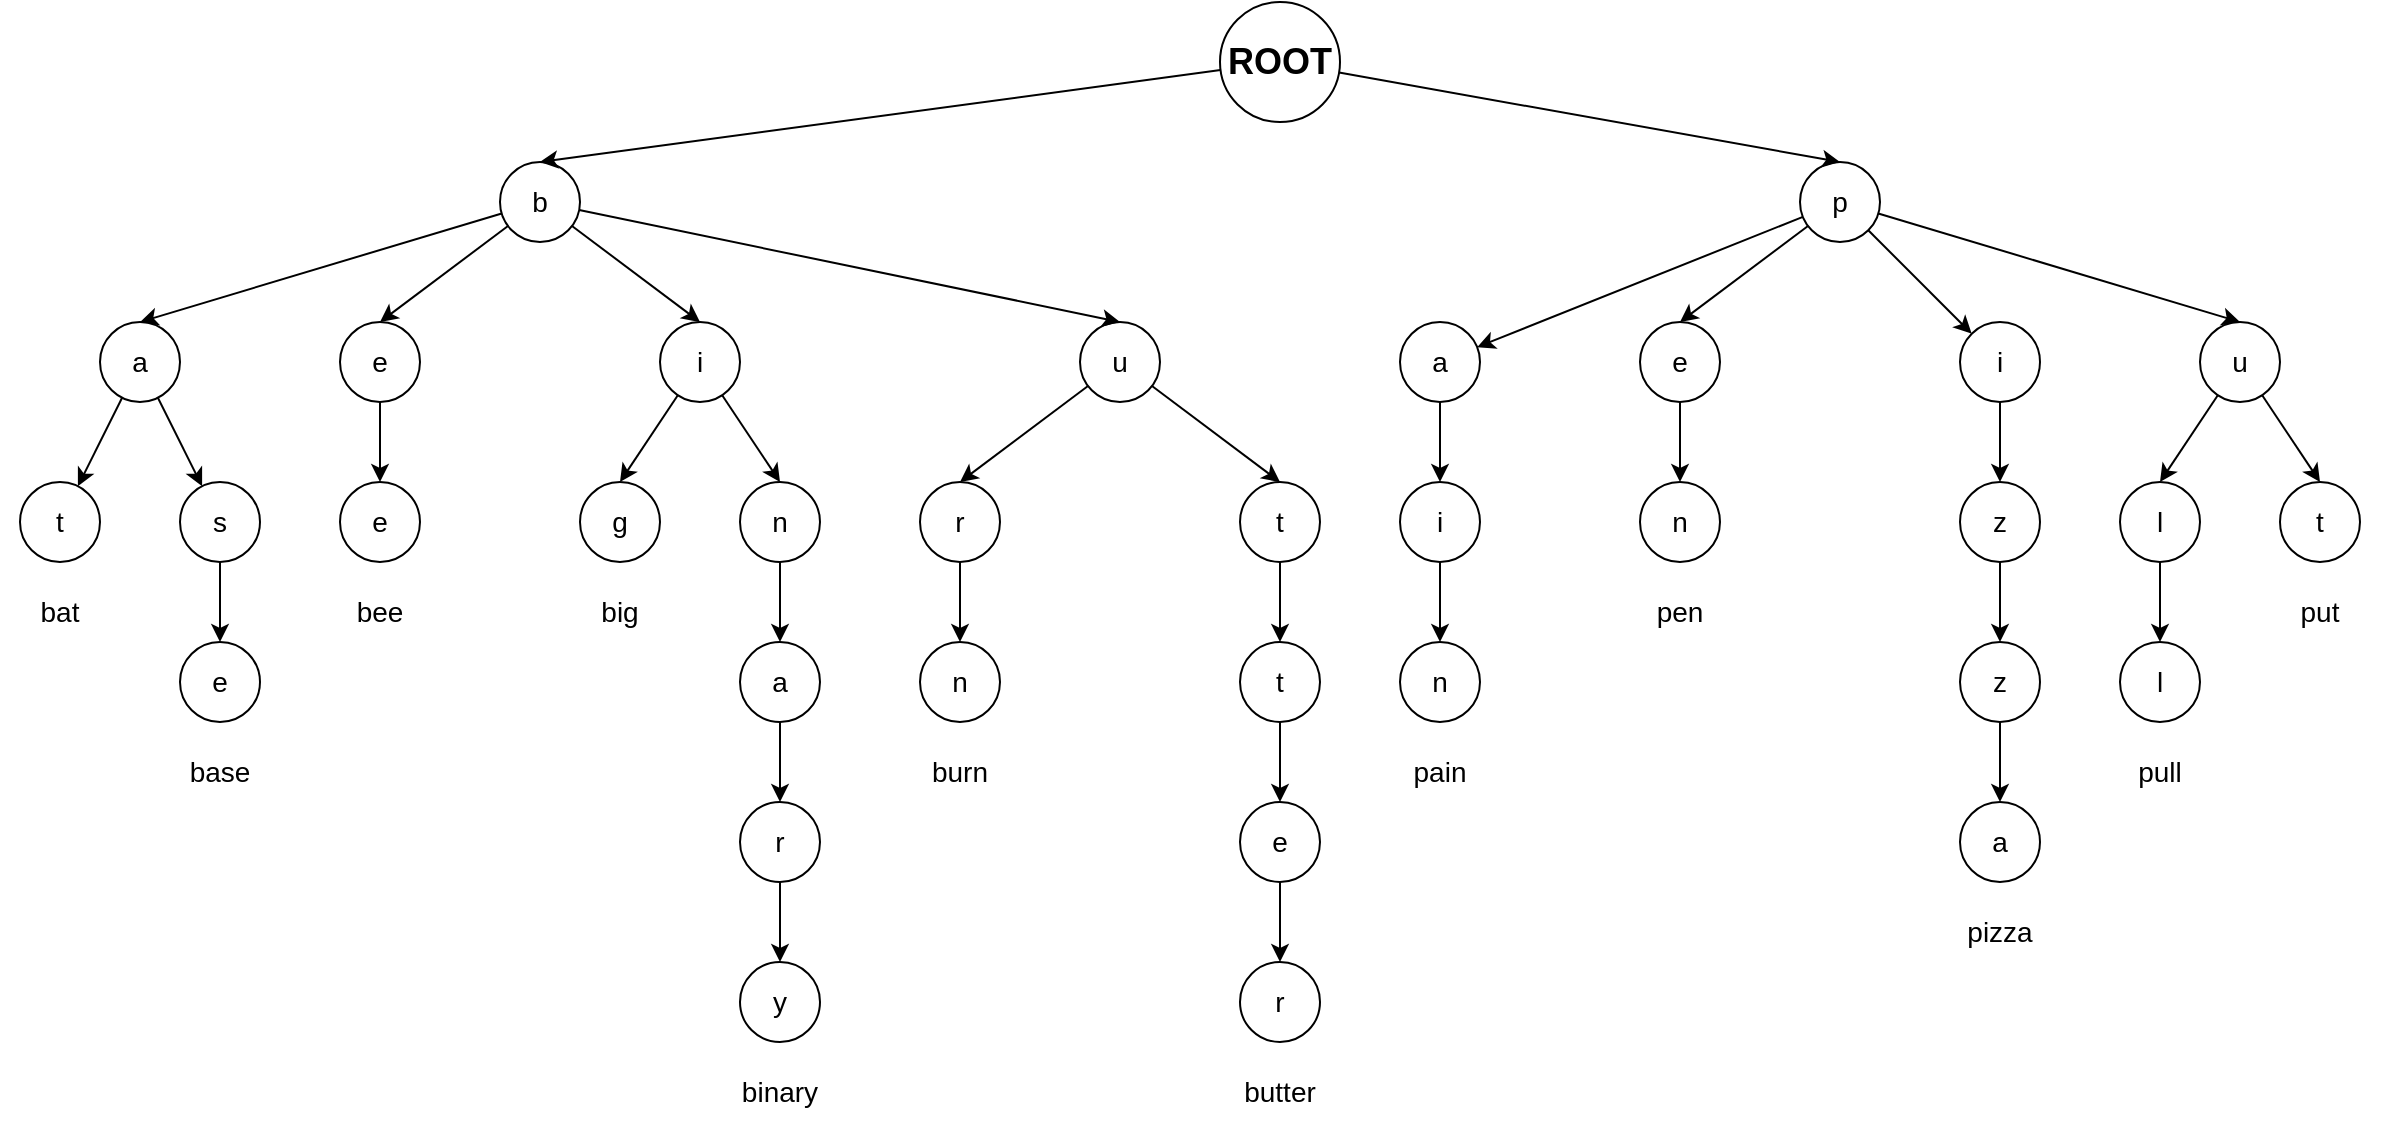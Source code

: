 <mxfile version="18.0.1" type="device"><diagram id="haRA-HjQbW8DLiiTYHPD" name="Page-1"><mxGraphModel dx="2875" dy="764" grid="1" gridSize="10" guides="1" tooltips="1" connect="1" arrows="1" fold="1" page="1" pageScale="1" pageWidth="1654" pageHeight="1169" math="0" shadow="0"><root><mxCell id="0"/><mxCell id="1" parent="0"/><mxCell id="Qas06qnebdyLXUHWS9HE-6" style="rounded=0;orthogonalLoop=1;jettySize=auto;html=1;entryX=0.5;entryY=0;entryDx=0;entryDy=0;fontSize=14;" parent="1" source="Qas06qnebdyLXUHWS9HE-2" target="Qas06qnebdyLXUHWS9HE-4" edge="1"><mxGeometry relative="1" as="geometry"/></mxCell><mxCell id="Qas06qnebdyLXUHWS9HE-23" style="edgeStyle=none;rounded=0;orthogonalLoop=1;jettySize=auto;html=1;entryX=0.5;entryY=0;entryDx=0;entryDy=0;fontSize=14;" parent="1" source="Qas06qnebdyLXUHWS9HE-2" target="Qas06qnebdyLXUHWS9HE-22" edge="1"><mxGeometry relative="1" as="geometry"/></mxCell><mxCell id="Qas06qnebdyLXUHWS9HE-2" value="ROOT" style="ellipse;whiteSpace=wrap;html=1;aspect=fixed;fillColor=none;fontStyle=1;fontSize=18;" parent="1" vertex="1"><mxGeometry x="470" y="80" width="60" height="60" as="geometry"/></mxCell><mxCell id="Qas06qnebdyLXUHWS9HE-8" style="rounded=0;orthogonalLoop=1;jettySize=auto;html=1;entryX=0.5;entryY=0;entryDx=0;entryDy=0;fontSize=14;" parent="1" source="Qas06qnebdyLXUHWS9HE-4" target="Qas06qnebdyLXUHWS9HE-7" edge="1"><mxGeometry relative="1" as="geometry"/></mxCell><mxCell id="Qas06qnebdyLXUHWS9HE-37" style="edgeStyle=none;rounded=0;orthogonalLoop=1;jettySize=auto;html=1;entryX=0.5;entryY=0;entryDx=0;entryDy=0;fontSize=14;" parent="1" source="Qas06qnebdyLXUHWS9HE-4" target="Qas06qnebdyLXUHWS9HE-36" edge="1"><mxGeometry relative="1" as="geometry"/></mxCell><mxCell id="Qas06qnebdyLXUHWS9HE-47" style="edgeStyle=none;rounded=0;orthogonalLoop=1;jettySize=auto;html=1;entryX=0.5;entryY=0;entryDx=0;entryDy=0;fontSize=14;" parent="1" source="Qas06qnebdyLXUHWS9HE-4" target="Qas06qnebdyLXUHWS9HE-46" edge="1"><mxGeometry relative="1" as="geometry"/></mxCell><mxCell id="Qas06qnebdyLXUHWS9HE-51" style="edgeStyle=none;rounded=0;orthogonalLoop=1;jettySize=auto;html=1;entryX=0.5;entryY=0;entryDx=0;entryDy=0;fontSize=14;" parent="1" source="Qas06qnebdyLXUHWS9HE-4" target="Qas06qnebdyLXUHWS9HE-50" edge="1"><mxGeometry relative="1" as="geometry"/></mxCell><mxCell id="Qas06qnebdyLXUHWS9HE-4" value="b" style="ellipse;whiteSpace=wrap;html=1;aspect=fixed;fillColor=none;fontStyle=0;fontSize=14;" parent="1" vertex="1"><mxGeometry x="110" y="160" width="40" height="40" as="geometry"/></mxCell><mxCell id="Qas06qnebdyLXUHWS9HE-10" style="edgeStyle=none;rounded=0;orthogonalLoop=1;jettySize=auto;html=1;entryX=0.5;entryY=0;entryDx=0;entryDy=0;fontSize=14;" parent="1" source="Qas06qnebdyLXUHWS9HE-7" target="Qas06qnebdyLXUHWS9HE-9" edge="1"><mxGeometry relative="1" as="geometry"/></mxCell><mxCell id="Qas06qnebdyLXUHWS9HE-14" style="edgeStyle=none;rounded=0;orthogonalLoop=1;jettySize=auto;html=1;entryX=0.5;entryY=0;entryDx=0;entryDy=0;fontSize=14;" parent="1" source="Qas06qnebdyLXUHWS9HE-7" target="Qas06qnebdyLXUHWS9HE-12" edge="1"><mxGeometry relative="1" as="geometry"/></mxCell><mxCell id="Qas06qnebdyLXUHWS9HE-7" value="i" style="ellipse;whiteSpace=wrap;html=1;aspect=fixed;fillColor=none;fontStyle=0;fontSize=14;" parent="1" vertex="1"><mxGeometry x="190" y="240" width="40" height="40" as="geometry"/></mxCell><mxCell id="Qas06qnebdyLXUHWS9HE-9" value="g" style="ellipse;whiteSpace=wrap;html=1;aspect=fixed;fillColor=none;fontStyle=0;fontSize=14;" parent="1" vertex="1"><mxGeometry x="150" y="320" width="40" height="40" as="geometry"/></mxCell><mxCell id="Qas06qnebdyLXUHWS9HE-17" style="edgeStyle=none;rounded=0;orthogonalLoop=1;jettySize=auto;html=1;entryX=0.5;entryY=0;entryDx=0;entryDy=0;fontSize=14;" parent="1" source="Qas06qnebdyLXUHWS9HE-12" target="Qas06qnebdyLXUHWS9HE-15" edge="1"><mxGeometry relative="1" as="geometry"/></mxCell><mxCell id="Qas06qnebdyLXUHWS9HE-12" value="n" style="ellipse;whiteSpace=wrap;html=1;aspect=fixed;fillColor=none;fontStyle=0;fontSize=14;" parent="1" vertex="1"><mxGeometry x="230" y="320" width="40" height="40" as="geometry"/></mxCell><mxCell id="Qas06qnebdyLXUHWS9HE-19" style="edgeStyle=none;rounded=0;orthogonalLoop=1;jettySize=auto;html=1;entryX=0.5;entryY=0;entryDx=0;entryDy=0;fontSize=14;" parent="1" source="Qas06qnebdyLXUHWS9HE-15" target="Qas06qnebdyLXUHWS9HE-18" edge="1"><mxGeometry relative="1" as="geometry"/></mxCell><mxCell id="Qas06qnebdyLXUHWS9HE-15" value="a" style="ellipse;whiteSpace=wrap;html=1;aspect=fixed;fillColor=none;fontStyle=0;fontSize=14;" parent="1" vertex="1"><mxGeometry x="230" y="400" width="40" height="40" as="geometry"/></mxCell><mxCell id="Qas06qnebdyLXUHWS9HE-21" style="edgeStyle=none;rounded=0;orthogonalLoop=1;jettySize=auto;html=1;entryX=0.5;entryY=0;entryDx=0;entryDy=0;fontSize=14;" parent="1" source="Qas06qnebdyLXUHWS9HE-18" target="Qas06qnebdyLXUHWS9HE-20" edge="1"><mxGeometry relative="1" as="geometry"/></mxCell><mxCell id="Qas06qnebdyLXUHWS9HE-18" value="r" style="ellipse;whiteSpace=wrap;html=1;aspect=fixed;fillColor=none;fontStyle=0;fontSize=14;" parent="1" vertex="1"><mxGeometry x="230" y="480" width="40" height="40" as="geometry"/></mxCell><mxCell id="Qas06qnebdyLXUHWS9HE-20" value="y" style="ellipse;whiteSpace=wrap;html=1;aspect=fixed;fillColor=none;fontStyle=0;fontSize=14;" parent="1" vertex="1"><mxGeometry x="230" y="560" width="40" height="40" as="geometry"/></mxCell><mxCell id="Qas06qnebdyLXUHWS9HE-26" style="edgeStyle=none;rounded=0;orthogonalLoop=1;jettySize=auto;html=1;entryX=0.5;entryY=0;entryDx=0;entryDy=0;fontSize=14;" parent="1" source="Qas06qnebdyLXUHWS9HE-22" target="Qas06qnebdyLXUHWS9HE-24" edge="1"><mxGeometry relative="1" as="geometry"/></mxCell><mxCell id="Qas06qnebdyLXUHWS9HE-30" style="edgeStyle=none;rounded=0;orthogonalLoop=1;jettySize=auto;html=1;entryX=0.5;entryY=0;entryDx=0;entryDy=0;fontSize=14;" parent="1" source="Qas06qnebdyLXUHWS9HE-22" target="Qas06qnebdyLXUHWS9HE-28" edge="1"><mxGeometry relative="1" as="geometry"/></mxCell><mxCell id="t0z1Q9iW6rwL3LVMpm-f-2" value="" style="rounded=0;orthogonalLoop=1;jettySize=auto;html=1;" parent="1" source="Qas06qnebdyLXUHWS9HE-22" target="t0z1Q9iW6rwL3LVMpm-f-1" edge="1"><mxGeometry relative="1" as="geometry"/></mxCell><mxCell id="t0z1Q9iW6rwL3LVMpm-f-11" value="" style="edgeStyle=none;rounded=0;orthogonalLoop=1;jettySize=auto;html=1;" parent="1" source="Qas06qnebdyLXUHWS9HE-22" target="t0z1Q9iW6rwL3LVMpm-f-10" edge="1"><mxGeometry relative="1" as="geometry"/></mxCell><mxCell id="Qas06qnebdyLXUHWS9HE-22" value="p" style="ellipse;whiteSpace=wrap;html=1;aspect=fixed;fillColor=none;fontStyle=0;fontSize=14;" parent="1" vertex="1"><mxGeometry x="760" y="160" width="40" height="40" as="geometry"/></mxCell><mxCell id="Qas06qnebdyLXUHWS9HE-27" style="edgeStyle=none;rounded=0;orthogonalLoop=1;jettySize=auto;html=1;entryX=0.5;entryY=0;entryDx=0;entryDy=0;fontSize=14;" parent="1" source="Qas06qnebdyLXUHWS9HE-24" target="Qas06qnebdyLXUHWS9HE-25" edge="1"><mxGeometry relative="1" as="geometry"/></mxCell><mxCell id="Qas06qnebdyLXUHWS9HE-24" value="e" style="ellipse;whiteSpace=wrap;html=1;aspect=fixed;fillColor=none;fontStyle=0;fontSize=14;" parent="1" vertex="1"><mxGeometry x="680" y="240" width="40" height="40" as="geometry"/></mxCell><mxCell id="Qas06qnebdyLXUHWS9HE-25" value="n" style="ellipse;whiteSpace=wrap;html=1;aspect=fixed;fillColor=none;fontStyle=0;fontSize=14;" parent="1" vertex="1"><mxGeometry x="680" y="320" width="40" height="40" as="geometry"/></mxCell><mxCell id="Qas06qnebdyLXUHWS9HE-31" style="edgeStyle=none;rounded=0;orthogonalLoop=1;jettySize=auto;html=1;entryX=0.5;entryY=0;entryDx=0;entryDy=0;fontSize=14;" parent="1" source="Qas06qnebdyLXUHWS9HE-28" target="Qas06qnebdyLXUHWS9HE-29" edge="1"><mxGeometry relative="1" as="geometry"/></mxCell><mxCell id="Qas06qnebdyLXUHWS9HE-33" style="edgeStyle=none;rounded=0;orthogonalLoop=1;jettySize=auto;html=1;entryX=0.5;entryY=0;entryDx=0;entryDy=0;fontSize=14;" parent="1" source="Qas06qnebdyLXUHWS9HE-28" target="Qas06qnebdyLXUHWS9HE-32" edge="1"><mxGeometry relative="1" as="geometry"/></mxCell><mxCell id="Qas06qnebdyLXUHWS9HE-28" value="u" style="ellipse;whiteSpace=wrap;html=1;aspect=fixed;fillColor=none;fontStyle=0;fontSize=14;" parent="1" vertex="1"><mxGeometry x="960" y="240" width="40" height="40" as="geometry"/></mxCell><mxCell id="Qas06qnebdyLXUHWS9HE-29" value="t" style="ellipse;whiteSpace=wrap;html=1;aspect=fixed;fillColor=none;fontStyle=0;fontSize=14;" parent="1" vertex="1"><mxGeometry x="1000" y="320" width="40" height="40" as="geometry"/></mxCell><mxCell id="Qas06qnebdyLXUHWS9HE-35" style="edgeStyle=none;rounded=0;orthogonalLoop=1;jettySize=auto;html=1;entryX=0.5;entryY=0;entryDx=0;entryDy=0;fontSize=14;" parent="1" source="Qas06qnebdyLXUHWS9HE-32" target="Qas06qnebdyLXUHWS9HE-34" edge="1"><mxGeometry relative="1" as="geometry"/></mxCell><mxCell id="Qas06qnebdyLXUHWS9HE-32" value="l" style="ellipse;whiteSpace=wrap;html=1;aspect=fixed;fillColor=none;fontStyle=0;fontSize=14;" parent="1" vertex="1"><mxGeometry x="920" y="320" width="40" height="40" as="geometry"/></mxCell><mxCell id="Qas06qnebdyLXUHWS9HE-34" value="l" style="ellipse;whiteSpace=wrap;html=1;aspect=fixed;fillColor=none;fontStyle=0;fontSize=14;" parent="1" vertex="1"><mxGeometry x="920" y="400" width="40" height="40" as="geometry"/></mxCell><mxCell id="Qas06qnebdyLXUHWS9HE-42" style="edgeStyle=none;rounded=0;orthogonalLoop=1;jettySize=auto;html=1;entryX=0.5;entryY=0;entryDx=0;entryDy=0;fontSize=14;" parent="1" source="Qas06qnebdyLXUHWS9HE-36" target="Qas06qnebdyLXUHWS9HE-38" edge="1"><mxGeometry relative="1" as="geometry"/></mxCell><mxCell id="t0z1Q9iW6rwL3LVMpm-f-20" value="" style="edgeStyle=none;rounded=0;orthogonalLoop=1;jettySize=auto;html=1;entryX=0.5;entryY=0;entryDx=0;entryDy=0;" parent="1" source="Qas06qnebdyLXUHWS9HE-36" target="t0z1Q9iW6rwL3LVMpm-f-19" edge="1"><mxGeometry relative="1" as="geometry"/></mxCell><mxCell id="Qas06qnebdyLXUHWS9HE-36" value="u" style="ellipse;whiteSpace=wrap;html=1;aspect=fixed;fillColor=none;fontStyle=0;fontSize=14;" parent="1" vertex="1"><mxGeometry x="400" y="240" width="40" height="40" as="geometry"/></mxCell><mxCell id="Qas06qnebdyLXUHWS9HE-43" style="edgeStyle=none;rounded=0;orthogonalLoop=1;jettySize=auto;html=1;entryX=0.5;entryY=0;entryDx=0;entryDy=0;fontSize=14;" parent="1" source="Qas06qnebdyLXUHWS9HE-38" target="Qas06qnebdyLXUHWS9HE-39" edge="1"><mxGeometry relative="1" as="geometry"/></mxCell><mxCell id="Qas06qnebdyLXUHWS9HE-38" value="t" style="ellipse;whiteSpace=wrap;html=1;aspect=fixed;fillColor=none;fontStyle=0;fontSize=14;" parent="1" vertex="1"><mxGeometry x="480" y="320" width="40" height="40" as="geometry"/></mxCell><mxCell id="Qas06qnebdyLXUHWS9HE-44" style="edgeStyle=none;rounded=0;orthogonalLoop=1;jettySize=auto;html=1;entryX=0.5;entryY=0;entryDx=0;entryDy=0;fontSize=14;" parent="1" source="Qas06qnebdyLXUHWS9HE-39" target="Qas06qnebdyLXUHWS9HE-40" edge="1"><mxGeometry relative="1" as="geometry"/></mxCell><mxCell id="Qas06qnebdyLXUHWS9HE-39" value="t" style="ellipse;whiteSpace=wrap;html=1;aspect=fixed;fillColor=none;fontStyle=0;fontSize=14;" parent="1" vertex="1"><mxGeometry x="480" y="400" width="40" height="40" as="geometry"/></mxCell><mxCell id="Qas06qnebdyLXUHWS9HE-45" style="edgeStyle=none;rounded=0;orthogonalLoop=1;jettySize=auto;html=1;entryX=0.5;entryY=0;entryDx=0;entryDy=0;fontSize=14;" parent="1" source="Qas06qnebdyLXUHWS9HE-40" target="Qas06qnebdyLXUHWS9HE-41" edge="1"><mxGeometry relative="1" as="geometry"/></mxCell><mxCell id="Qas06qnebdyLXUHWS9HE-40" value="e" style="ellipse;whiteSpace=wrap;html=1;aspect=fixed;fillColor=none;fontStyle=0;fontSize=14;" parent="1" vertex="1"><mxGeometry x="480" y="480" width="40" height="40" as="geometry"/></mxCell><mxCell id="Qas06qnebdyLXUHWS9HE-41" value="r" style="ellipse;whiteSpace=wrap;html=1;aspect=fixed;fillColor=none;fontStyle=0;fontSize=14;" parent="1" vertex="1"><mxGeometry x="480" y="560" width="40" height="40" as="geometry"/></mxCell><mxCell id="Qas06qnebdyLXUHWS9HE-49" value="" style="edgeStyle=none;rounded=0;orthogonalLoop=1;jettySize=auto;html=1;fontSize=14;" parent="1" source="Qas06qnebdyLXUHWS9HE-46" target="Qas06qnebdyLXUHWS9HE-48" edge="1"><mxGeometry relative="1" as="geometry"/></mxCell><mxCell id="Qas06qnebdyLXUHWS9HE-46" value="e" style="ellipse;whiteSpace=wrap;html=1;aspect=fixed;fillColor=none;fontStyle=0;fontSize=14;" parent="1" vertex="1"><mxGeometry x="30" y="240" width="40" height="40" as="geometry"/></mxCell><mxCell id="Qas06qnebdyLXUHWS9HE-48" value="e" style="ellipse;whiteSpace=wrap;html=1;aspect=fixed;fillColor=none;fontStyle=0;fontSize=14;" parent="1" vertex="1"><mxGeometry x="30" y="320" width="40" height="40" as="geometry"/></mxCell><mxCell id="Qas06qnebdyLXUHWS9HE-53" value="" style="edgeStyle=none;rounded=0;orthogonalLoop=1;jettySize=auto;html=1;fontSize=14;" parent="1" source="Qas06qnebdyLXUHWS9HE-50" target="Qas06qnebdyLXUHWS9HE-52" edge="1"><mxGeometry relative="1" as="geometry"/></mxCell><mxCell id="Qas06qnebdyLXUHWS9HE-55" value="" style="edgeStyle=none;rounded=0;orthogonalLoop=1;jettySize=auto;html=1;fontSize=14;" parent="1" source="Qas06qnebdyLXUHWS9HE-50" target="Qas06qnebdyLXUHWS9HE-54" edge="1"><mxGeometry relative="1" as="geometry"/></mxCell><mxCell id="Qas06qnebdyLXUHWS9HE-50" value="a" style="ellipse;whiteSpace=wrap;html=1;aspect=fixed;fillColor=none;fontStyle=0;fontSize=14;" parent="1" vertex="1"><mxGeometry x="-90" y="240" width="40" height="40" as="geometry"/></mxCell><mxCell id="Qas06qnebdyLXUHWS9HE-52" value="t" style="ellipse;whiteSpace=wrap;html=1;aspect=fixed;fillColor=none;fontStyle=0;fontSize=14;" parent="1" vertex="1"><mxGeometry x="-130" y="320" width="40" height="40" as="geometry"/></mxCell><mxCell id="Qas06qnebdyLXUHWS9HE-57" value="" style="edgeStyle=none;rounded=0;orthogonalLoop=1;jettySize=auto;html=1;fontSize=14;" parent="1" source="Qas06qnebdyLXUHWS9HE-54" target="Qas06qnebdyLXUHWS9HE-56" edge="1"><mxGeometry relative="1" as="geometry"/></mxCell><mxCell id="Qas06qnebdyLXUHWS9HE-54" value="s" style="ellipse;whiteSpace=wrap;html=1;aspect=fixed;fillColor=none;fontStyle=0;fontSize=14;" parent="1" vertex="1"><mxGeometry x="-50" y="320" width="40" height="40" as="geometry"/></mxCell><mxCell id="Qas06qnebdyLXUHWS9HE-56" value="e" style="ellipse;whiteSpace=wrap;html=1;aspect=fixed;fillColor=none;fontStyle=0;fontSize=14;" parent="1" vertex="1"><mxGeometry x="-50" y="400" width="40" height="40" as="geometry"/></mxCell><mxCell id="Qas06qnebdyLXUHWS9HE-58" value="bat" style="text;html=1;strokeColor=none;fillColor=none;align=center;verticalAlign=middle;whiteSpace=wrap;rounded=0;fontSize=14;" parent="1" vertex="1"><mxGeometry x="-140" y="370" width="60" height="30" as="geometry"/></mxCell><mxCell id="Qas06qnebdyLXUHWS9HE-59" value="base" style="text;html=1;strokeColor=none;fillColor=none;align=center;verticalAlign=middle;whiteSpace=wrap;rounded=0;fontSize=14;" parent="1" vertex="1"><mxGeometry x="-60" y="450" width="60" height="30" as="geometry"/></mxCell><mxCell id="Qas06qnebdyLXUHWS9HE-60" value="binary" style="text;html=1;strokeColor=none;fillColor=none;align=center;verticalAlign=middle;whiteSpace=wrap;rounded=0;fontSize=14;" parent="1" vertex="1"><mxGeometry x="220" y="610" width="60" height="30" as="geometry"/></mxCell><mxCell id="Qas06qnebdyLXUHWS9HE-61" value="bee" style="text;html=1;strokeColor=none;fillColor=none;align=center;verticalAlign=middle;whiteSpace=wrap;rounded=0;fontSize=14;" parent="1" vertex="1"><mxGeometry x="20" y="370" width="60" height="30" as="geometry"/></mxCell><mxCell id="Qas06qnebdyLXUHWS9HE-62" value="big" style="text;html=1;strokeColor=none;fillColor=none;align=center;verticalAlign=middle;whiteSpace=wrap;rounded=0;fontSize=14;" parent="1" vertex="1"><mxGeometry x="140" y="370" width="60" height="30" as="geometry"/></mxCell><mxCell id="Qas06qnebdyLXUHWS9HE-63" value="butter" style="text;html=1;strokeColor=none;fillColor=none;align=center;verticalAlign=middle;whiteSpace=wrap;rounded=0;fontSize=14;" parent="1" vertex="1"><mxGeometry x="470" y="610" width="60" height="30" as="geometry"/></mxCell><mxCell id="Qas06qnebdyLXUHWS9HE-64" value="pen" style="text;html=1;strokeColor=none;fillColor=none;align=center;verticalAlign=middle;whiteSpace=wrap;rounded=0;fontSize=14;" parent="1" vertex="1"><mxGeometry x="670" y="370" width="60" height="30" as="geometry"/></mxCell><mxCell id="Qas06qnebdyLXUHWS9HE-65" value="pull" style="text;html=1;strokeColor=none;fillColor=none;align=center;verticalAlign=middle;whiteSpace=wrap;rounded=0;fontSize=14;" parent="1" vertex="1"><mxGeometry x="910" y="450" width="60" height="30" as="geometry"/></mxCell><mxCell id="Qas06qnebdyLXUHWS9HE-66" value="put" style="text;html=1;strokeColor=none;fillColor=none;align=center;verticalAlign=middle;whiteSpace=wrap;rounded=0;fontSize=14;" parent="1" vertex="1"><mxGeometry x="990" y="370" width="60" height="30" as="geometry"/></mxCell><mxCell id="t0z1Q9iW6rwL3LVMpm-f-4" value="" style="edgeStyle=none;rounded=0;orthogonalLoop=1;jettySize=auto;html=1;" parent="1" source="t0z1Q9iW6rwL3LVMpm-f-1" target="t0z1Q9iW6rwL3LVMpm-f-3" edge="1"><mxGeometry relative="1" as="geometry"/></mxCell><mxCell id="t0z1Q9iW6rwL3LVMpm-f-1" value="a" style="ellipse;whiteSpace=wrap;html=1;aspect=fixed;fillColor=none;fontStyle=0;fontSize=14;" parent="1" vertex="1"><mxGeometry x="560" y="240" width="40" height="40" as="geometry"/></mxCell><mxCell id="t0z1Q9iW6rwL3LVMpm-f-6" value="" style="edgeStyle=none;rounded=0;orthogonalLoop=1;jettySize=auto;html=1;" parent="1" source="t0z1Q9iW6rwL3LVMpm-f-3" target="t0z1Q9iW6rwL3LVMpm-f-5" edge="1"><mxGeometry relative="1" as="geometry"/></mxCell><mxCell id="t0z1Q9iW6rwL3LVMpm-f-3" value="i" style="ellipse;whiteSpace=wrap;html=1;aspect=fixed;fillColor=none;fontStyle=0;fontSize=14;" parent="1" vertex="1"><mxGeometry x="560" y="320" width="40" height="40" as="geometry"/></mxCell><mxCell id="t0z1Q9iW6rwL3LVMpm-f-5" value="n" style="ellipse;whiteSpace=wrap;html=1;aspect=fixed;fillColor=none;fontStyle=0;fontSize=14;" parent="1" vertex="1"><mxGeometry x="560" y="400" width="40" height="40" as="geometry"/></mxCell><mxCell id="t0z1Q9iW6rwL3LVMpm-f-9" value="pain" style="text;html=1;strokeColor=none;fillColor=none;align=center;verticalAlign=middle;whiteSpace=wrap;rounded=0;fontSize=14;" parent="1" vertex="1"><mxGeometry x="550" y="450" width="60" height="30" as="geometry"/></mxCell><mxCell id="t0z1Q9iW6rwL3LVMpm-f-13" value="" style="edgeStyle=none;rounded=0;orthogonalLoop=1;jettySize=auto;html=1;" parent="1" source="t0z1Q9iW6rwL3LVMpm-f-10" target="t0z1Q9iW6rwL3LVMpm-f-12" edge="1"><mxGeometry relative="1" as="geometry"/></mxCell><mxCell id="t0z1Q9iW6rwL3LVMpm-f-10" value="i" style="ellipse;whiteSpace=wrap;html=1;aspect=fixed;fillColor=none;fontStyle=0;fontSize=14;" parent="1" vertex="1"><mxGeometry x="840" y="240" width="40" height="40" as="geometry"/></mxCell><mxCell id="t0z1Q9iW6rwL3LVMpm-f-15" value="" style="edgeStyle=none;rounded=0;orthogonalLoop=1;jettySize=auto;html=1;" parent="1" source="t0z1Q9iW6rwL3LVMpm-f-12" target="t0z1Q9iW6rwL3LVMpm-f-14" edge="1"><mxGeometry relative="1" as="geometry"/></mxCell><mxCell id="t0z1Q9iW6rwL3LVMpm-f-12" value="z" style="ellipse;whiteSpace=wrap;html=1;aspect=fixed;fillColor=none;fontStyle=0;fontSize=14;" parent="1" vertex="1"><mxGeometry x="840" y="320" width="40" height="40" as="geometry"/></mxCell><mxCell id="t0z1Q9iW6rwL3LVMpm-f-17" value="" style="edgeStyle=none;rounded=0;orthogonalLoop=1;jettySize=auto;html=1;" parent="1" source="t0z1Q9iW6rwL3LVMpm-f-14" target="t0z1Q9iW6rwL3LVMpm-f-16" edge="1"><mxGeometry relative="1" as="geometry"/></mxCell><mxCell id="t0z1Q9iW6rwL3LVMpm-f-14" value="z" style="ellipse;whiteSpace=wrap;html=1;aspect=fixed;fillColor=none;fontStyle=0;fontSize=14;" parent="1" vertex="1"><mxGeometry x="840" y="400" width="40" height="40" as="geometry"/></mxCell><mxCell id="t0z1Q9iW6rwL3LVMpm-f-16" value="a" style="ellipse;whiteSpace=wrap;html=1;aspect=fixed;fillColor=none;fontStyle=0;fontSize=14;" parent="1" vertex="1"><mxGeometry x="840" y="480" width="40" height="40" as="geometry"/></mxCell><mxCell id="t0z1Q9iW6rwL3LVMpm-f-18" value="pizza" style="text;html=1;strokeColor=none;fillColor=none;align=center;verticalAlign=middle;whiteSpace=wrap;rounded=0;fontSize=14;" parent="1" vertex="1"><mxGeometry x="830" y="530" width="60" height="30" as="geometry"/></mxCell><mxCell id="OzpQwcEsRatQbwLjB39N-2" value="" style="rounded=0;orthogonalLoop=1;jettySize=auto;html=1;" parent="1" source="t0z1Q9iW6rwL3LVMpm-f-19" target="OzpQwcEsRatQbwLjB39N-1" edge="1"><mxGeometry relative="1" as="geometry"/></mxCell><mxCell id="t0z1Q9iW6rwL3LVMpm-f-19" value="r" style="ellipse;whiteSpace=wrap;html=1;aspect=fixed;fillColor=none;fontStyle=0;fontSize=14;" parent="1" vertex="1"><mxGeometry x="320" y="320" width="40" height="40" as="geometry"/></mxCell><mxCell id="OzpQwcEsRatQbwLjB39N-1" value="n" style="ellipse;whiteSpace=wrap;html=1;aspect=fixed;fontStyle=0;fontSize=14;fillColor=none;" parent="1" vertex="1"><mxGeometry x="320" y="400" width="40" height="40" as="geometry"/></mxCell><mxCell id="OzpQwcEsRatQbwLjB39N-3" value="burn" style="text;html=1;strokeColor=none;fillColor=none;align=center;verticalAlign=middle;whiteSpace=wrap;rounded=0;fontSize=14;" parent="1" vertex="1"><mxGeometry x="310" y="450" width="60" height="30" as="geometry"/></mxCell></root></mxGraphModel></diagram></mxfile>